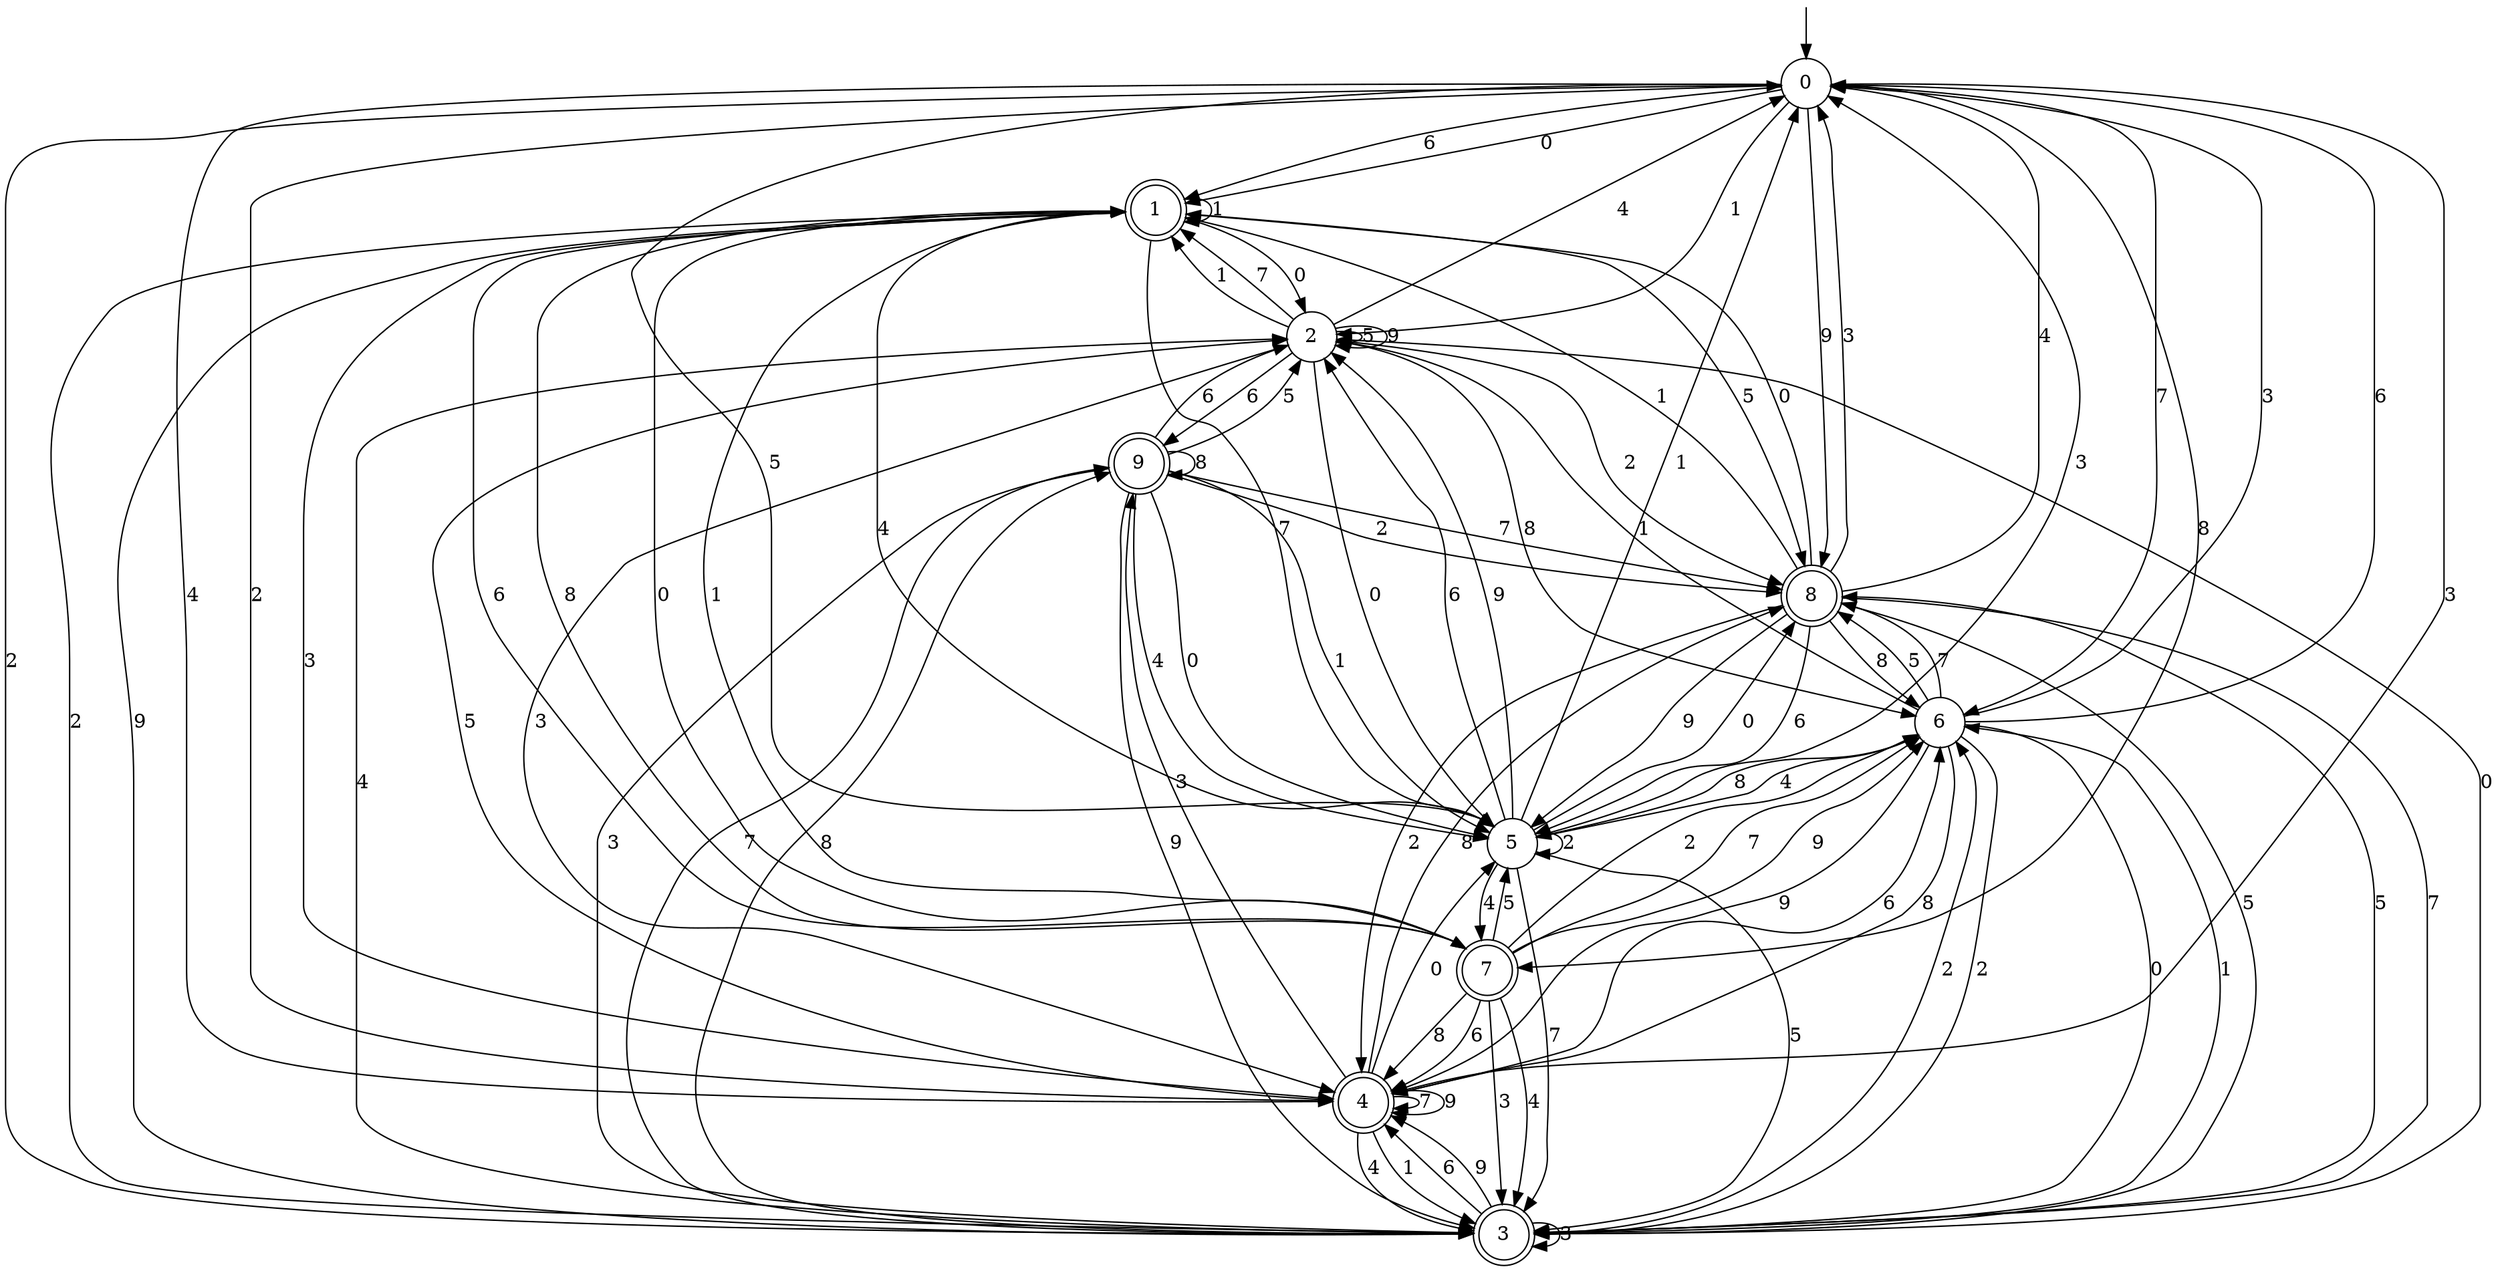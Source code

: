 digraph g {

	s0 [shape="circle" label="0"];
	s1 [shape="doublecircle" label="1"];
	s2 [shape="circle" label="2"];
	s3 [shape="doublecircle" label="3"];
	s4 [shape="doublecircle" label="4"];
	s5 [shape="circle" label="5"];
	s6 [shape="circle" label="6"];
	s7 [shape="doublecircle" label="7"];
	s8 [shape="doublecircle" label="8"];
	s9 [shape="doublecircle" label="9"];
	s0 -> s1 [label="0"];
	s0 -> s2 [label="1"];
	s0 -> s3 [label="2"];
	s0 -> s4 [label="3"];
	s0 -> s4 [label="4"];
	s0 -> s5 [label="5"];
	s0 -> s1 [label="6"];
	s0 -> s6 [label="7"];
	s0 -> s7 [label="8"];
	s0 -> s8 [label="9"];
	s1 -> s2 [label="0"];
	s1 -> s1 [label="1"];
	s1 -> s3 [label="2"];
	s1 -> s4 [label="3"];
	s1 -> s5 [label="4"];
	s1 -> s8 [label="5"];
	s1 -> s7 [label="6"];
	s1 -> s5 [label="7"];
	s1 -> s7 [label="8"];
	s1 -> s3 [label="9"];
	s2 -> s5 [label="0"];
	s2 -> s1 [label="1"];
	s2 -> s8 [label="2"];
	s2 -> s4 [label="3"];
	s2 -> s0 [label="4"];
	s2 -> s2 [label="5"];
	s2 -> s9 [label="6"];
	s2 -> s1 [label="7"];
	s2 -> s6 [label="8"];
	s2 -> s2 [label="9"];
	s3 -> s2 [label="0"];
	s3 -> s6 [label="1"];
	s3 -> s6 [label="2"];
	s3 -> s3 [label="3"];
	s3 -> s2 [label="4"];
	s3 -> s8 [label="5"];
	s3 -> s4 [label="6"];
	s3 -> s9 [label="7"];
	s3 -> s9 [label="8"];
	s3 -> s4 [label="9"];
	s4 -> s5 [label="0"];
	s4 -> s3 [label="1"];
	s4 -> s0 [label="2"];
	s4 -> s9 [label="3"];
	s4 -> s3 [label="4"];
	s4 -> s2 [label="5"];
	s4 -> s6 [label="6"];
	s4 -> s4 [label="7"];
	s4 -> s8 [label="8"];
	s4 -> s4 [label="9"];
	s5 -> s8 [label="0"];
	s5 -> s0 [label="1"];
	s5 -> s5 [label="2"];
	s5 -> s0 [label="3"];
	s5 -> s7 [label="4"];
	s5 -> s3 [label="5"];
	s5 -> s2 [label="6"];
	s5 -> s3 [label="7"];
	s5 -> s6 [label="8"];
	s5 -> s2 [label="9"];
	s6 -> s3 [label="0"];
	s6 -> s2 [label="1"];
	s6 -> s3 [label="2"];
	s6 -> s0 [label="3"];
	s6 -> s5 [label="4"];
	s6 -> s8 [label="5"];
	s6 -> s0 [label="6"];
	s6 -> s8 [label="7"];
	s6 -> s4 [label="8"];
	s6 -> s4 [label="9"];
	s7 -> s1 [label="0"];
	s7 -> s1 [label="1"];
	s7 -> s6 [label="2"];
	s7 -> s3 [label="3"];
	s7 -> s3 [label="4"];
	s7 -> s5 [label="5"];
	s7 -> s4 [label="6"];
	s7 -> s6 [label="7"];
	s7 -> s4 [label="8"];
	s7 -> s6 [label="9"];
	s8 -> s1 [label="0"];
	s8 -> s1 [label="1"];
	s8 -> s4 [label="2"];
	s8 -> s0 [label="3"];
	s8 -> s0 [label="4"];
	s8 -> s3 [label="5"];
	s8 -> s5 [label="6"];
	s8 -> s3 [label="7"];
	s8 -> s6 [label="8"];
	s8 -> s5 [label="9"];
	s9 -> s5 [label="0"];
	s9 -> s5 [label="1"];
	s9 -> s8 [label="2"];
	s9 -> s3 [label="3"];
	s9 -> s5 [label="4"];
	s9 -> s2 [label="5"];
	s9 -> s2 [label="6"];
	s9 -> s8 [label="7"];
	s9 -> s9 [label="8"];
	s9 -> s3 [label="9"];

__start0 [label="" shape="none" width="0" height="0"];
__start0 -> s0;

}
